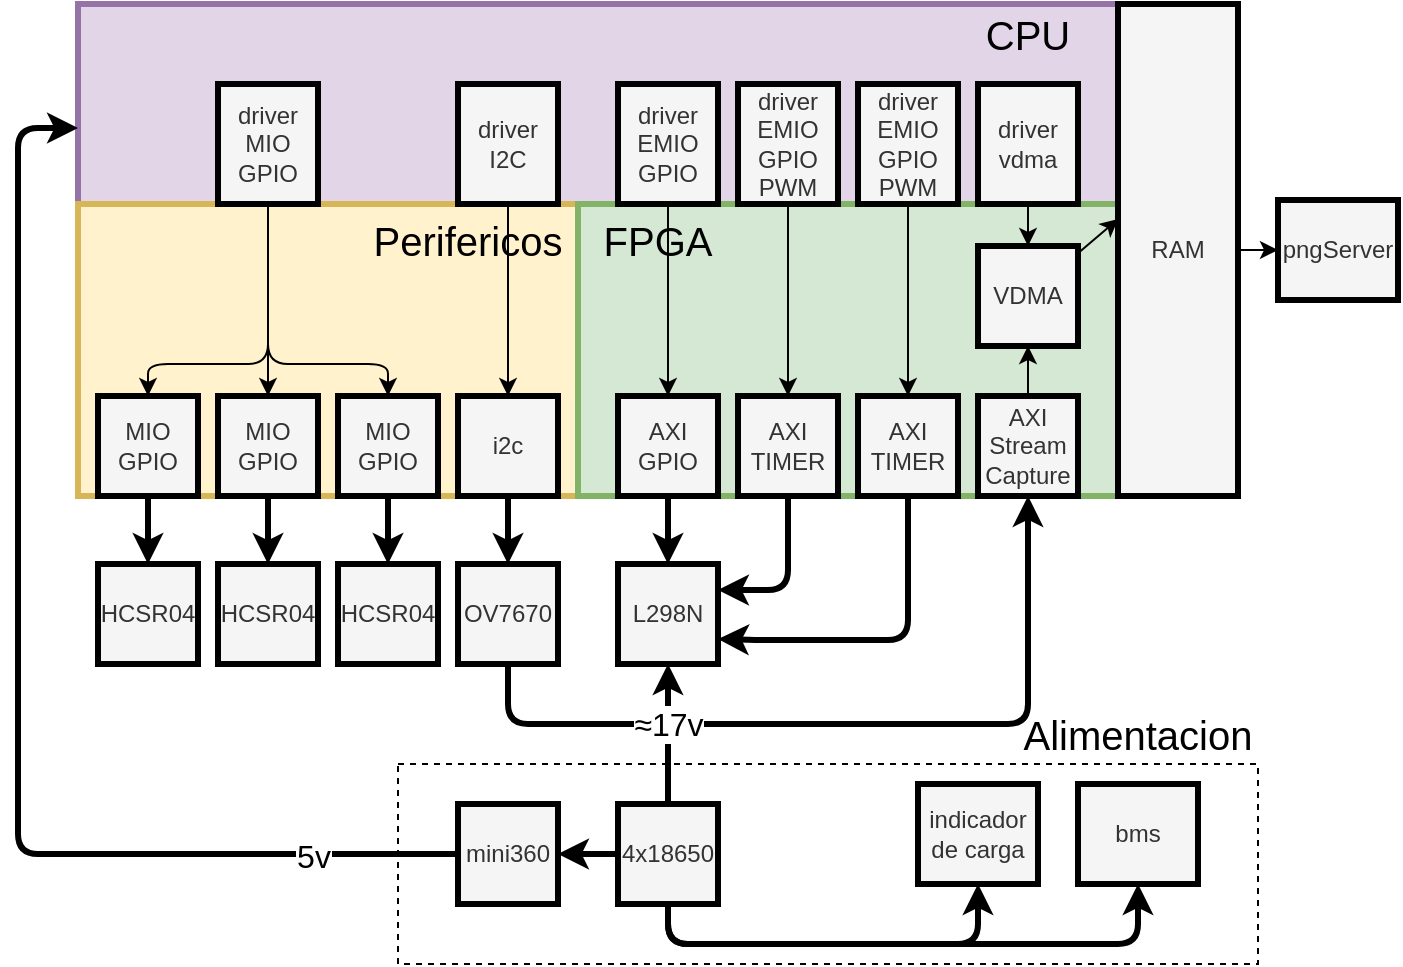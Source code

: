 <mxfile>
    <diagram id="zOirYQnbSX0OWiR3QsNE" name="Page-1">
        <mxGraphModel dx="1903" dy="1404" grid="1" gridSize="10" guides="1" tooltips="1" connect="1" arrows="1" fold="1" page="1" pageScale="1" pageWidth="1169" pageHeight="827" math="0" shadow="0">
            <root>
                <mxCell id="0"/>
                <mxCell id="1" parent="0"/>
                <mxCell id="126" value="" style="rounded=0;whiteSpace=wrap;html=1;fontSize=15;fontColor=#000000;dashed=1;fillColor=none;" vertex="1" parent="1">
                    <mxGeometry x="-770" y="-200" width="430" height="100" as="geometry"/>
                </mxCell>
                <mxCell id="52" value="" style="rounded=0;whiteSpace=wrap;html=1;fontSize=20;strokeColor=#9673a6;strokeWidth=3;fillColor=#e1d5e7;" parent="1" vertex="1">
                    <mxGeometry x="-930" y="-580" width="520" height="246" as="geometry"/>
                </mxCell>
                <mxCell id="53" value="" style="rounded=0;whiteSpace=wrap;html=1;fontSize=20;strokeColor=#d6b656;strokeWidth=3;fillColor=#fff2cc;" parent="1" vertex="1">
                    <mxGeometry x="-930" y="-480" width="250" height="146" as="geometry"/>
                </mxCell>
                <mxCell id="54" value="" style="rounded=0;whiteSpace=wrap;html=1;fontSize=20;strokeColor=#82b366;strokeWidth=3;fillColor=#d5e8d4;" parent="1" vertex="1">
                    <mxGeometry x="-680" y="-480" width="270" height="146" as="geometry"/>
                </mxCell>
                <mxCell id="55" value="i2c" style="rounded=0;whiteSpace=wrap;html=1;fillColor=#f5f5f5;fontColor=#333333;strokeColor=#000000;strokeWidth=3;" parent="1" vertex="1">
                    <mxGeometry x="-740" y="-384" width="50" height="50" as="geometry"/>
                </mxCell>
                <mxCell id="56" style="edgeStyle=none;html=1;entryX=0.5;entryY=1;entryDx=0;entryDy=0;fontSize=20;fontColor=#000000;strokeColor=#000000;" parent="1" source="57" target="58" edge="1">
                    <mxGeometry relative="1" as="geometry"/>
                </mxCell>
                <mxCell id="57" value="AXI Stream Capture" style="rounded=0;whiteSpace=wrap;html=1;fillColor=#f5f5f5;fontColor=#333333;strokeColor=#000000;strokeWidth=3;" parent="1" vertex="1">
                    <mxGeometry x="-480" y="-384" width="50" height="50" as="geometry"/>
                </mxCell>
                <mxCell id="74" style="edgeStyle=none;html=1;strokeColor=#000000;entryX=0.002;entryY=0.437;entryDx=0;entryDy=0;entryPerimeter=0;" edge="1" parent="1" source="58" target="67">
                    <mxGeometry relative="1" as="geometry"/>
                </mxCell>
                <mxCell id="58" value="VDMA" style="rounded=0;whiteSpace=wrap;html=1;fillColor=#f5f5f5;fontColor=#333333;strokeColor=#000000;strokeWidth=3;" parent="1" vertex="1">
                    <mxGeometry x="-480" y="-459" width="50" height="50" as="geometry"/>
                </mxCell>
                <mxCell id="59" style="edgeStyle=orthogonalEdgeStyle;html=1;entryX=0.5;entryY=1;entryDx=0;entryDy=0;fontSize=20;fontColor=#000000;strokeColor=#000000;strokeWidth=3;" parent="1" source="60" target="57" edge="1">
                    <mxGeometry relative="1" as="geometry">
                        <Array as="points">
                            <mxPoint x="-715" y="-220"/>
                            <mxPoint x="-455" y="-220"/>
                        </Array>
                    </mxGeometry>
                </mxCell>
                <mxCell id="60" value="OV7670" style="rounded=0;whiteSpace=wrap;html=1;fillColor=#f5f5f5;fontColor=#333333;strokeColor=#000000;strokeWidth=3;" parent="1" vertex="1">
                    <mxGeometry x="-740" y="-300" width="50" height="50" as="geometry"/>
                </mxCell>
                <mxCell id="61" value="" style="edgeStyle=none;html=1;entryX=0.5;entryY=0;entryDx=0;entryDy=0;fontSize=20;fontColor=#000000;strokeColor=#000000;strokeWidth=3;" parent="1" source="55" target="60" edge="1">
                    <mxGeometry relative="1" as="geometry"/>
                </mxCell>
                <mxCell id="63" value="L298N" style="rounded=0;whiteSpace=wrap;html=1;fillColor=#f5f5f5;fontColor=#333333;strokeColor=#000000;strokeWidth=3;" parent="1" vertex="1">
                    <mxGeometry x="-660" y="-300" width="50" height="50" as="geometry"/>
                </mxCell>
                <mxCell id="64" value="HCSR04" style="rounded=0;whiteSpace=wrap;html=1;fillColor=#f5f5f5;fontColor=#333333;strokeColor=#000000;strokeWidth=3;" parent="1" vertex="1">
                    <mxGeometry x="-920" y="-300" width="50" height="50" as="geometry"/>
                </mxCell>
                <mxCell id="65" value="HCSR04" style="rounded=0;whiteSpace=wrap;html=1;fillColor=#f5f5f5;fontColor=#333333;strokeColor=#000000;strokeWidth=3;" parent="1" vertex="1">
                    <mxGeometry x="-860" y="-300" width="50" height="50" as="geometry"/>
                </mxCell>
                <mxCell id="86" style="edgeStyle=orthogonalEdgeStyle;html=1;entryX=0;entryY=0.5;entryDx=0;entryDy=0;strokeColor=#000000;" edge="1" parent="1" source="67" target="83">
                    <mxGeometry relative="1" as="geometry"/>
                </mxCell>
                <mxCell id="67" value="RAM" style="rounded=0;whiteSpace=wrap;html=1;fillColor=#f5f5f5;fontColor=#333333;strokeColor=#000000;strokeWidth=3;" parent="1" vertex="1">
                    <mxGeometry x="-410" y="-580" width="60" height="246" as="geometry"/>
                </mxCell>
                <mxCell id="68" value="HCSR04" style="rounded=0;whiteSpace=wrap;html=1;fillColor=#f5f5f5;fontColor=#333333;strokeColor=#000000;strokeWidth=3;" parent="1" vertex="1">
                    <mxGeometry x="-800" y="-300" width="50" height="50" as="geometry"/>
                </mxCell>
                <mxCell id="69" value="&lt;font style=&quot;font-size: 20px&quot;&gt;CPU&lt;/font&gt;" style="text;html=1;strokeColor=none;fillColor=none;align=center;verticalAlign=middle;whiteSpace=wrap;rounded=0;fontColor=#000000;" parent="1" vertex="1">
                    <mxGeometry x="-500" y="-580" width="90" height="30" as="geometry"/>
                </mxCell>
                <mxCell id="70" value="&lt;font style=&quot;font-size: 20px&quot;&gt;Perifericos&lt;/font&gt;" style="text;html=1;strokeColor=none;fillColor=none;align=center;verticalAlign=middle;whiteSpace=wrap;rounded=0;fontColor=#000000;" parent="1" vertex="1">
                    <mxGeometry x="-790" y="-477" width="110" height="30" as="geometry"/>
                </mxCell>
                <mxCell id="72" value="&lt;font style=&quot;font-size: 20px&quot;&gt;FPGA&lt;/font&gt;" style="text;html=1;strokeColor=none;fillColor=none;align=center;verticalAlign=middle;whiteSpace=wrap;rounded=0;fontColor=#000000;" parent="1" vertex="1">
                    <mxGeometry x="-670" y="-477" width="60" height="30" as="geometry"/>
                </mxCell>
                <mxCell id="78" style="edgeStyle=none;html=1;entryX=0.5;entryY=0;entryDx=0;entryDy=0;strokeColor=#000000;strokeWidth=3;" edge="1" parent="1" source="77" target="63">
                    <mxGeometry relative="1" as="geometry"/>
                </mxCell>
                <mxCell id="77" value="AXI GPIO" style="rounded=0;whiteSpace=wrap;html=1;fillColor=#f5f5f5;fontColor=#333333;strokeColor=#000000;strokeWidth=3;" vertex="1" parent="1">
                    <mxGeometry x="-660" y="-384" width="50" height="50" as="geometry"/>
                </mxCell>
                <mxCell id="80" style="edgeStyle=orthogonalEdgeStyle;html=1;entryX=1;entryY=0.75;entryDx=0;entryDy=0;strokeColor=#000000;strokeWidth=3;" edge="1" parent="1" source="79" target="63">
                    <mxGeometry relative="1" as="geometry">
                        <Array as="points">
                            <mxPoint x="-515" y="-262"/>
                            <mxPoint x="-590" y="-262"/>
                        </Array>
                    </mxGeometry>
                </mxCell>
                <mxCell id="79" value="AXI TIMER" style="rounded=0;whiteSpace=wrap;html=1;fillColor=#f5f5f5;fontColor=#333333;strokeColor=#000000;strokeWidth=3;" vertex="1" parent="1">
                    <mxGeometry x="-540" y="-384" width="50" height="50" as="geometry"/>
                </mxCell>
                <mxCell id="82" style="edgeStyle=orthogonalEdgeStyle;html=1;entryX=1;entryY=0.25;entryDx=0;entryDy=0;strokeColor=#000000;strokeWidth=3;" edge="1" parent="1" source="81" target="63">
                    <mxGeometry relative="1" as="geometry">
                        <Array as="points">
                            <mxPoint x="-575" y="-287"/>
                            <mxPoint x="-610" y="-287"/>
                        </Array>
                    </mxGeometry>
                </mxCell>
                <mxCell id="81" value="AXI TIMER" style="rounded=0;whiteSpace=wrap;html=1;fillColor=#f5f5f5;fontColor=#333333;strokeColor=#000000;strokeWidth=3;" vertex="1" parent="1">
                    <mxGeometry x="-600" y="-384" width="50" height="50" as="geometry"/>
                </mxCell>
                <mxCell id="83" value="pngServer" style="rounded=0;whiteSpace=wrap;html=1;fillColor=#f5f5f5;fontColor=#333333;strokeColor=#000000;strokeWidth=3;" vertex="1" parent="1">
                    <mxGeometry x="-330" y="-482" width="60" height="50" as="geometry"/>
                </mxCell>
                <mxCell id="94" style="edgeStyle=orthogonalEdgeStyle;html=1;strokeColor=#000000;strokeWidth=3;" edge="1" parent="1" source="91" target="68">
                    <mxGeometry relative="1" as="geometry"/>
                </mxCell>
                <mxCell id="91" value="MIO GPIO" style="rounded=0;whiteSpace=wrap;html=1;fillColor=#f5f5f5;fontColor=#333333;strokeColor=#000000;strokeWidth=3;" vertex="1" parent="1">
                    <mxGeometry x="-800" y="-384" width="50" height="50" as="geometry"/>
                </mxCell>
                <mxCell id="95" style="edgeStyle=orthogonalEdgeStyle;html=1;entryX=0.5;entryY=0;entryDx=0;entryDy=0;strokeColor=#000000;strokeWidth=3;" edge="1" parent="1" source="92" target="65">
                    <mxGeometry relative="1" as="geometry"/>
                </mxCell>
                <mxCell id="92" value="MIO GPIO" style="rounded=0;whiteSpace=wrap;html=1;fillColor=#f5f5f5;fontColor=#333333;strokeColor=#000000;strokeWidth=3;" vertex="1" parent="1">
                    <mxGeometry x="-860" y="-384" width="50" height="50" as="geometry"/>
                </mxCell>
                <mxCell id="96" style="edgeStyle=orthogonalEdgeStyle;html=1;entryX=0.5;entryY=0;entryDx=0;entryDy=0;strokeColor=#000000;strokeWidth=3;" edge="1" parent="1" source="93" target="64">
                    <mxGeometry relative="1" as="geometry"/>
                </mxCell>
                <mxCell id="93" value="MIO GPIO" style="rounded=0;whiteSpace=wrap;html=1;fillColor=#f5f5f5;fontColor=#333333;strokeColor=#000000;strokeWidth=3;" vertex="1" parent="1">
                    <mxGeometry x="-920" y="-384" width="50" height="50" as="geometry"/>
                </mxCell>
                <mxCell id="99" style="edgeStyle=orthogonalEdgeStyle;html=1;strokeColor=#000000;fontColor=#000000;" edge="1" parent="1" source="97" target="58">
                    <mxGeometry relative="1" as="geometry"/>
                </mxCell>
                <mxCell id="97" value="driver&lt;br&gt;vdma" style="rounded=0;whiteSpace=wrap;html=1;fillColor=#f5f5f5;fontColor=#333333;strokeColor=#000000;strokeWidth=3;" vertex="1" parent="1">
                    <mxGeometry x="-480" y="-540" width="50" height="60" as="geometry"/>
                </mxCell>
                <mxCell id="102" style="edgeStyle=orthogonalEdgeStyle;html=1;entryX=0.5;entryY=0;entryDx=0;entryDy=0;fontColor=#000000;strokeColor=#000000;" edge="1" parent="1" source="100" target="77">
                    <mxGeometry relative="1" as="geometry">
                        <Array as="points">
                            <mxPoint x="-635" y="-470"/>
                            <mxPoint x="-635" y="-470"/>
                        </Array>
                    </mxGeometry>
                </mxCell>
                <mxCell id="100" value="driver EMIO GPIO" style="rounded=0;whiteSpace=wrap;html=1;fillColor=#f5f5f5;fontColor=#333333;strokeColor=#000000;strokeWidth=3;" vertex="1" parent="1">
                    <mxGeometry x="-660" y="-540" width="50" height="60" as="geometry"/>
                </mxCell>
                <mxCell id="104" style="edgeStyle=orthogonalEdgeStyle;html=1;entryX=0.5;entryY=0;entryDx=0;entryDy=0;fontColor=#000000;strokeColor=#000000;" edge="1" parent="1" source="101" target="81">
                    <mxGeometry relative="1" as="geometry"/>
                </mxCell>
                <mxCell id="101" value="driver EMIO&lt;br&gt;GPIO&lt;br&gt;PWM" style="rounded=0;whiteSpace=wrap;html=1;fillColor=#f5f5f5;fontColor=#333333;strokeColor=#000000;strokeWidth=3;" vertex="1" parent="1">
                    <mxGeometry x="-600" y="-540" width="50" height="60" as="geometry"/>
                </mxCell>
                <mxCell id="105" style="edgeStyle=orthogonalEdgeStyle;html=1;entryX=0.5;entryY=0;entryDx=0;entryDy=0;fontColor=#000000;strokeColor=#000000;" edge="1" parent="1" source="103" target="79">
                    <mxGeometry relative="1" as="geometry"/>
                </mxCell>
                <mxCell id="103" value="driver EMIO&lt;br&gt;GPIO&lt;br&gt;PWM" style="rounded=0;whiteSpace=wrap;html=1;fillColor=#f5f5f5;fontColor=#333333;strokeColor=#000000;strokeWidth=3;" vertex="1" parent="1">
                    <mxGeometry x="-540" y="-540" width="50" height="60" as="geometry"/>
                </mxCell>
                <mxCell id="107" style="edgeStyle=orthogonalEdgeStyle;html=1;fontColor=#000000;strokeColor=#000000;" edge="1" parent="1" source="106" target="55">
                    <mxGeometry relative="1" as="geometry"/>
                </mxCell>
                <mxCell id="106" value="driver I2C" style="rounded=0;whiteSpace=wrap;html=1;fillColor=#f5f5f5;fontColor=#333333;strokeColor=#000000;strokeWidth=3;" vertex="1" parent="1">
                    <mxGeometry x="-740" y="-540" width="50" height="60" as="geometry"/>
                </mxCell>
                <mxCell id="109" style="edgeStyle=orthogonalEdgeStyle;html=1;entryX=0.5;entryY=0;entryDx=0;entryDy=0;fontColor=#000000;strokeColor=#000000;" edge="1" parent="1" source="108" target="92">
                    <mxGeometry relative="1" as="geometry"/>
                </mxCell>
                <mxCell id="110" style="edgeStyle=orthogonalEdgeStyle;html=1;entryX=0.5;entryY=0;entryDx=0;entryDy=0;fontColor=#000000;strokeColor=#000000;" edge="1" parent="1" source="108" target="93">
                    <mxGeometry relative="1" as="geometry">
                        <Array as="points">
                            <mxPoint x="-835" y="-400"/>
                            <mxPoint x="-895" y="-400"/>
                        </Array>
                    </mxGeometry>
                </mxCell>
                <mxCell id="111" style="edgeStyle=orthogonalEdgeStyle;html=1;fontColor=#000000;strokeColor=#000000;" edge="1" parent="1" source="108" target="91">
                    <mxGeometry relative="1" as="geometry">
                        <Array as="points">
                            <mxPoint x="-835" y="-400"/>
                            <mxPoint x="-775" y="-400"/>
                        </Array>
                    </mxGeometry>
                </mxCell>
                <mxCell id="108" value="driver MIO GPIO" style="rounded=0;whiteSpace=wrap;html=1;fillColor=#f5f5f5;fontColor=#333333;strokeColor=#000000;strokeWidth=3;" vertex="1" parent="1">
                    <mxGeometry x="-860" y="-540" width="50" height="60" as="geometry"/>
                </mxCell>
                <mxCell id="122" value="≈17v" style="edgeStyle=orthogonalEdgeStyle;html=1;entryX=0.5;entryY=1;entryDx=0;entryDy=0;fontColor=#000000;strokeColor=#000000;strokeWidth=3;labelBackgroundColor=default;fontSize=16;" edge="1" parent="1">
                    <mxGeometry x="0.143" relative="1" as="geometry">
                        <mxPoint x="-635" y="-180" as="sourcePoint"/>
                        <mxPoint x="-635" y="-250" as="targetPoint"/>
                        <Array as="points">
                            <mxPoint x="-635" y="-180"/>
                            <mxPoint x="-635" y="-180"/>
                        </Array>
                        <mxPoint as="offset"/>
                    </mxGeometry>
                </mxCell>
                <mxCell id="130" style="edgeStyle=orthogonalEdgeStyle;html=0;fontSize=15;fontColor=#000000;strokeColor=#000000;strokeWidth=3;entryX=0.5;entryY=1;entryDx=0;entryDy=0;" edge="1" parent="1" source="115" target="129">
                    <mxGeometry relative="1" as="geometry">
                        <Array as="points">
                            <mxPoint x="-635" y="-110"/>
                            <mxPoint x="-400" y="-110"/>
                        </Array>
                    </mxGeometry>
                </mxCell>
                <mxCell id="132" style="edgeStyle=orthogonalEdgeStyle;html=0;entryX=0.5;entryY=1;entryDx=0;entryDy=0;fontSize=15;fontColor=#000000;strokeColor=#000000;strokeWidth=3;" edge="1" parent="1" source="115" target="131">
                    <mxGeometry relative="1" as="geometry">
                        <Array as="points">
                            <mxPoint x="-635" y="-110"/>
                            <mxPoint x="-480" y="-110"/>
                        </Array>
                    </mxGeometry>
                </mxCell>
                <mxCell id="133" value="" style="edgeStyle=orthogonalEdgeStyle;html=0;fontSize=14;fontColor=#000000;strokeColor=#000000;strokeWidth=3;" edge="1" parent="1" source="115" target="117">
                    <mxGeometry relative="1" as="geometry"/>
                </mxCell>
                <mxCell id="115" value="4x18650" style="rounded=0;whiteSpace=wrap;html=1;fillColor=#f5f5f5;fontColor=#333333;strokeColor=#000000;strokeWidth=3;" vertex="1" parent="1">
                    <mxGeometry x="-660" y="-180" width="50" height="50" as="geometry"/>
                </mxCell>
                <mxCell id="121" value="5v" style="edgeStyle=orthogonalEdgeStyle;html=0;entryX=0;entryY=0.25;entryDx=0;entryDy=0;fontColor=#000000;strokeColor=#000000;fontSize=16;strokeWidth=3;exitX=0;exitY=0.5;exitDx=0;exitDy=0;" edge="1" parent="1" source="117" target="52">
                    <mxGeometry x="-0.766" relative="1" as="geometry">
                        <Array as="points">
                            <mxPoint x="-960" y="-155"/>
                            <mxPoint x="-960" y="-518"/>
                            <mxPoint x="-930" y="-518"/>
                        </Array>
                        <mxPoint as="offset"/>
                    </mxGeometry>
                </mxCell>
                <mxCell id="117" value="mini360" style="rounded=0;whiteSpace=wrap;html=1;fillColor=#f5f5f5;fontColor=#333333;strokeColor=#000000;strokeWidth=3;" vertex="1" parent="1">
                    <mxGeometry x="-740" y="-180" width="50" height="50" as="geometry"/>
                </mxCell>
                <mxCell id="127" value="&lt;font style=&quot;font-size: 20px&quot;&gt;Alimentacion&lt;/font&gt;" style="text;html=1;strokeColor=none;fillColor=none;align=center;verticalAlign=middle;whiteSpace=wrap;rounded=0;fontColor=#000000;" vertex="1" parent="1">
                    <mxGeometry x="-470" y="-230" width="140" height="30" as="geometry"/>
                </mxCell>
                <mxCell id="129" value="bms" style="rounded=0;whiteSpace=wrap;html=1;fillColor=#f5f5f5;fontColor=#333333;strokeColor=#000000;strokeWidth=3;" vertex="1" parent="1">
                    <mxGeometry x="-430" y="-190" width="60" height="50" as="geometry"/>
                </mxCell>
                <mxCell id="131" value="indicador de carga" style="rounded=0;whiteSpace=wrap;html=1;fillColor=#f5f5f5;fontColor=#333333;strokeColor=#000000;strokeWidth=3;" vertex="1" parent="1">
                    <mxGeometry x="-510" y="-190" width="60" height="50" as="geometry"/>
                </mxCell>
            </root>
        </mxGraphModel>
    </diagram>
</mxfile>